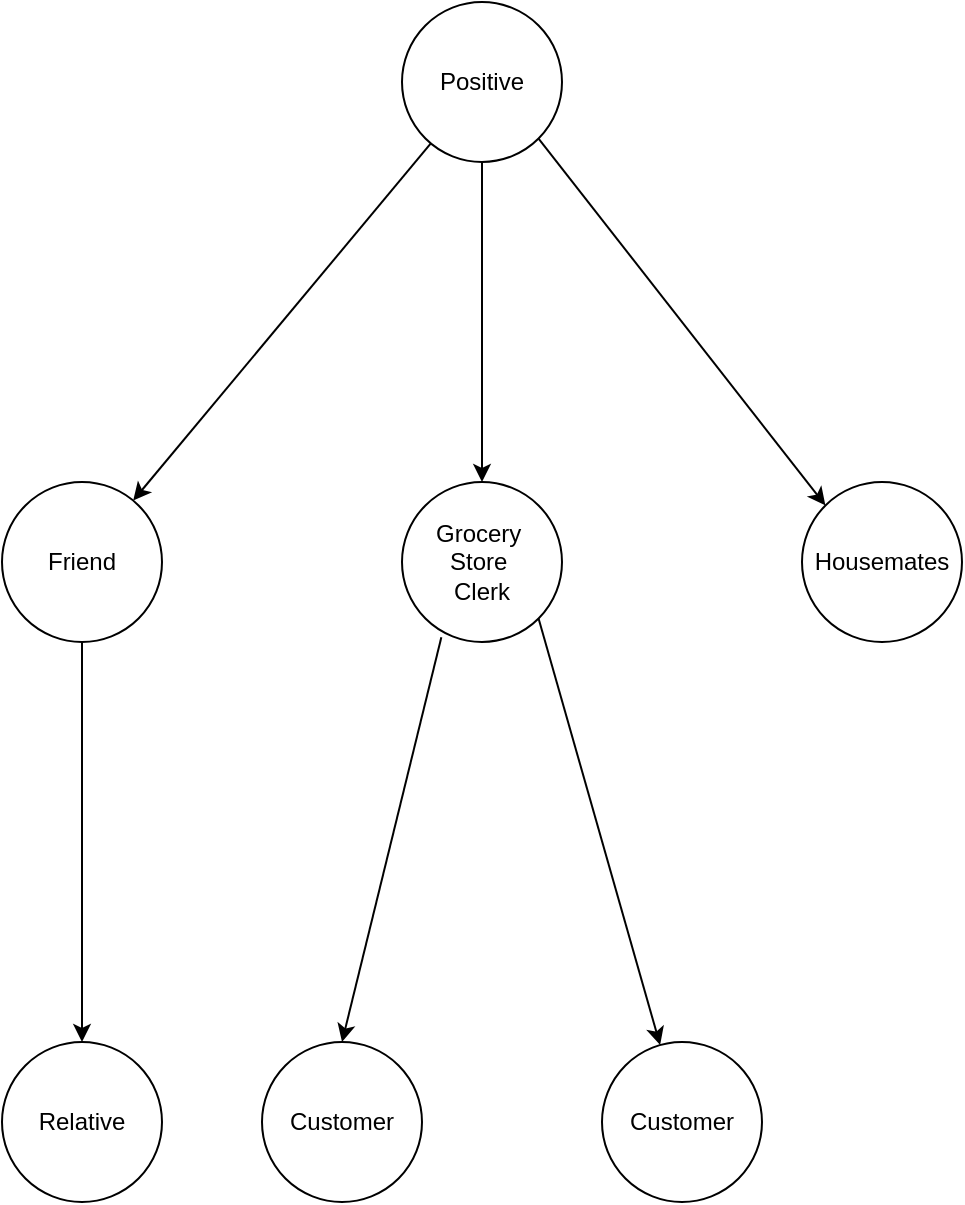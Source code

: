 <mxfile version="12.9.14" type="device"><diagram id="v6wfZzwAlwjWiRzQXCRP" name="Page-1"><mxGraphModel dx="1922" dy="788" grid="1" gridSize="10" guides="1" tooltips="1" connect="1" arrows="1" fold="1" page="1" pageScale="1" pageWidth="850" pageHeight="1100" math="0" shadow="0"><root><mxCell id="0"/><mxCell id="1" parent="0"/><mxCell id="AYrOm8CaL6yK7Cc-6ohX-1" value="Positive" style="ellipse;whiteSpace=wrap;html=1;aspect=fixed;" parent="1" vertex="1"><mxGeometry x="140" y="40" width="80" height="80" as="geometry"/></mxCell><mxCell id="AYrOm8CaL6yK7Cc-6ohX-3" value="Grocery&amp;nbsp;&lt;br&gt;Store&amp;nbsp;&lt;br&gt;Clerk" style="ellipse;whiteSpace=wrap;html=1;aspect=fixed;" parent="1" vertex="1"><mxGeometry x="140" y="280" width="80" height="80" as="geometry"/></mxCell><mxCell id="AYrOm8CaL6yK7Cc-6ohX-4" value="Housemates" style="ellipse;whiteSpace=wrap;html=1;aspect=fixed;" parent="1" vertex="1"><mxGeometry x="340" y="280" width="80" height="80" as="geometry"/></mxCell><mxCell id="AYrOm8CaL6yK7Cc-6ohX-5" value="Friend" style="ellipse;whiteSpace=wrap;html=1;aspect=fixed;" parent="1" vertex="1"><mxGeometry x="-60" y="280" width="80" height="80" as="geometry"/></mxCell><mxCell id="AYrOm8CaL6yK7Cc-6ohX-7" value="Relative" style="ellipse;whiteSpace=wrap;html=1;aspect=fixed;" parent="1" vertex="1"><mxGeometry x="-60" y="560" width="80" height="80" as="geometry"/></mxCell><mxCell id="AYrOm8CaL6yK7Cc-6ohX-9" value="" style="endArrow=classic;html=1;fontSize=20;entryX=0.5;entryY=0;entryDx=0;entryDy=0;exitX=0.5;exitY=1;exitDx=0;exitDy=0;" parent="1" source="AYrOm8CaL6yK7Cc-6ohX-1" target="AYrOm8CaL6yK7Cc-6ohX-3" edge="1"><mxGeometry width="50" height="50" relative="1" as="geometry"><mxPoint x="472.32" y="385.44" as="sourcePoint"/><mxPoint x="327.36" y="349.44" as="targetPoint"/></mxGeometry></mxCell><mxCell id="AYrOm8CaL6yK7Cc-6ohX-10" value="" style="endArrow=classic;html=1;fontSize=20;" parent="1" source="AYrOm8CaL6yK7Cc-6ohX-1" target="AYrOm8CaL6yK7Cc-6ohX-5" edge="1"><mxGeometry width="50" height="50" relative="1" as="geometry"><mxPoint x="473.36" y="419.44" as="sourcePoint"/><mxPoint x="220" y="480" as="targetPoint"/></mxGeometry></mxCell><mxCell id="AYrOm8CaL6yK7Cc-6ohX-11" value="" style="endArrow=classic;html=1;fontSize=20;exitX=0.5;exitY=1;exitDx=0;exitDy=0;" parent="1" source="AYrOm8CaL6yK7Cc-6ohX-5" target="AYrOm8CaL6yK7Cc-6ohX-7" edge="1"><mxGeometry width="50" height="50" relative="1" as="geometry"><mxPoint x="140" y="430" as="sourcePoint"/><mxPoint x="-70" y="550" as="targetPoint"/></mxGeometry></mxCell><mxCell id="AYrOm8CaL6yK7Cc-6ohX-13" value="Customer" style="ellipse;whiteSpace=wrap;html=1;aspect=fixed;" parent="1" vertex="1"><mxGeometry x="70" y="560" width="80" height="80" as="geometry"/></mxCell><mxCell id="AYrOm8CaL6yK7Cc-6ohX-14" value="Customer" style="ellipse;whiteSpace=wrap;html=1;aspect=fixed;" parent="1" vertex="1"><mxGeometry x="240" y="560" width="80" height="80" as="geometry"/></mxCell><mxCell id="AYrOm8CaL6yK7Cc-6ohX-15" value="" style="endArrow=classic;html=1;fontSize=20;entryX=0.5;entryY=0;entryDx=0;entryDy=0;exitX=0.246;exitY=0.971;exitDx=0;exitDy=0;exitPerimeter=0;" parent="1" source="AYrOm8CaL6yK7Cc-6ohX-3" target="AYrOm8CaL6yK7Cc-6ohX-13" edge="1"><mxGeometry width="50" height="50" relative="1" as="geometry"><mxPoint x="140" y="470" as="sourcePoint"/><mxPoint x="190" y="420" as="targetPoint"/></mxGeometry></mxCell><mxCell id="AYrOm8CaL6yK7Cc-6ohX-16" value="" style="endArrow=classic;html=1;fontSize=20;exitX=1;exitY=1;exitDx=0;exitDy=0;" parent="1" source="AYrOm8CaL6yK7Cc-6ohX-3" target="AYrOm8CaL6yK7Cc-6ohX-14" edge="1"><mxGeometry width="50" height="50" relative="1" as="geometry"><mxPoint x="204.32" y="516.16" as="sourcePoint"/><mxPoint x="268.32" y="602.16" as="targetPoint"/></mxGeometry></mxCell><mxCell id="NAU6GSzyxHadWruvaMBR-1" value="" style="endArrow=classic;html=1;fontSize=20;entryX=0;entryY=0;entryDx=0;entryDy=0;exitX=1;exitY=1;exitDx=0;exitDy=0;" edge="1" parent="1" source="AYrOm8CaL6yK7Cc-6ohX-1" target="AYrOm8CaL6yK7Cc-6ohX-4"><mxGeometry width="50" height="50" relative="1" as="geometry"><mxPoint x="190" y="130" as="sourcePoint"/><mxPoint x="190" y="290" as="targetPoint"/></mxGeometry></mxCell></root></mxGraphModel></diagram></mxfile>